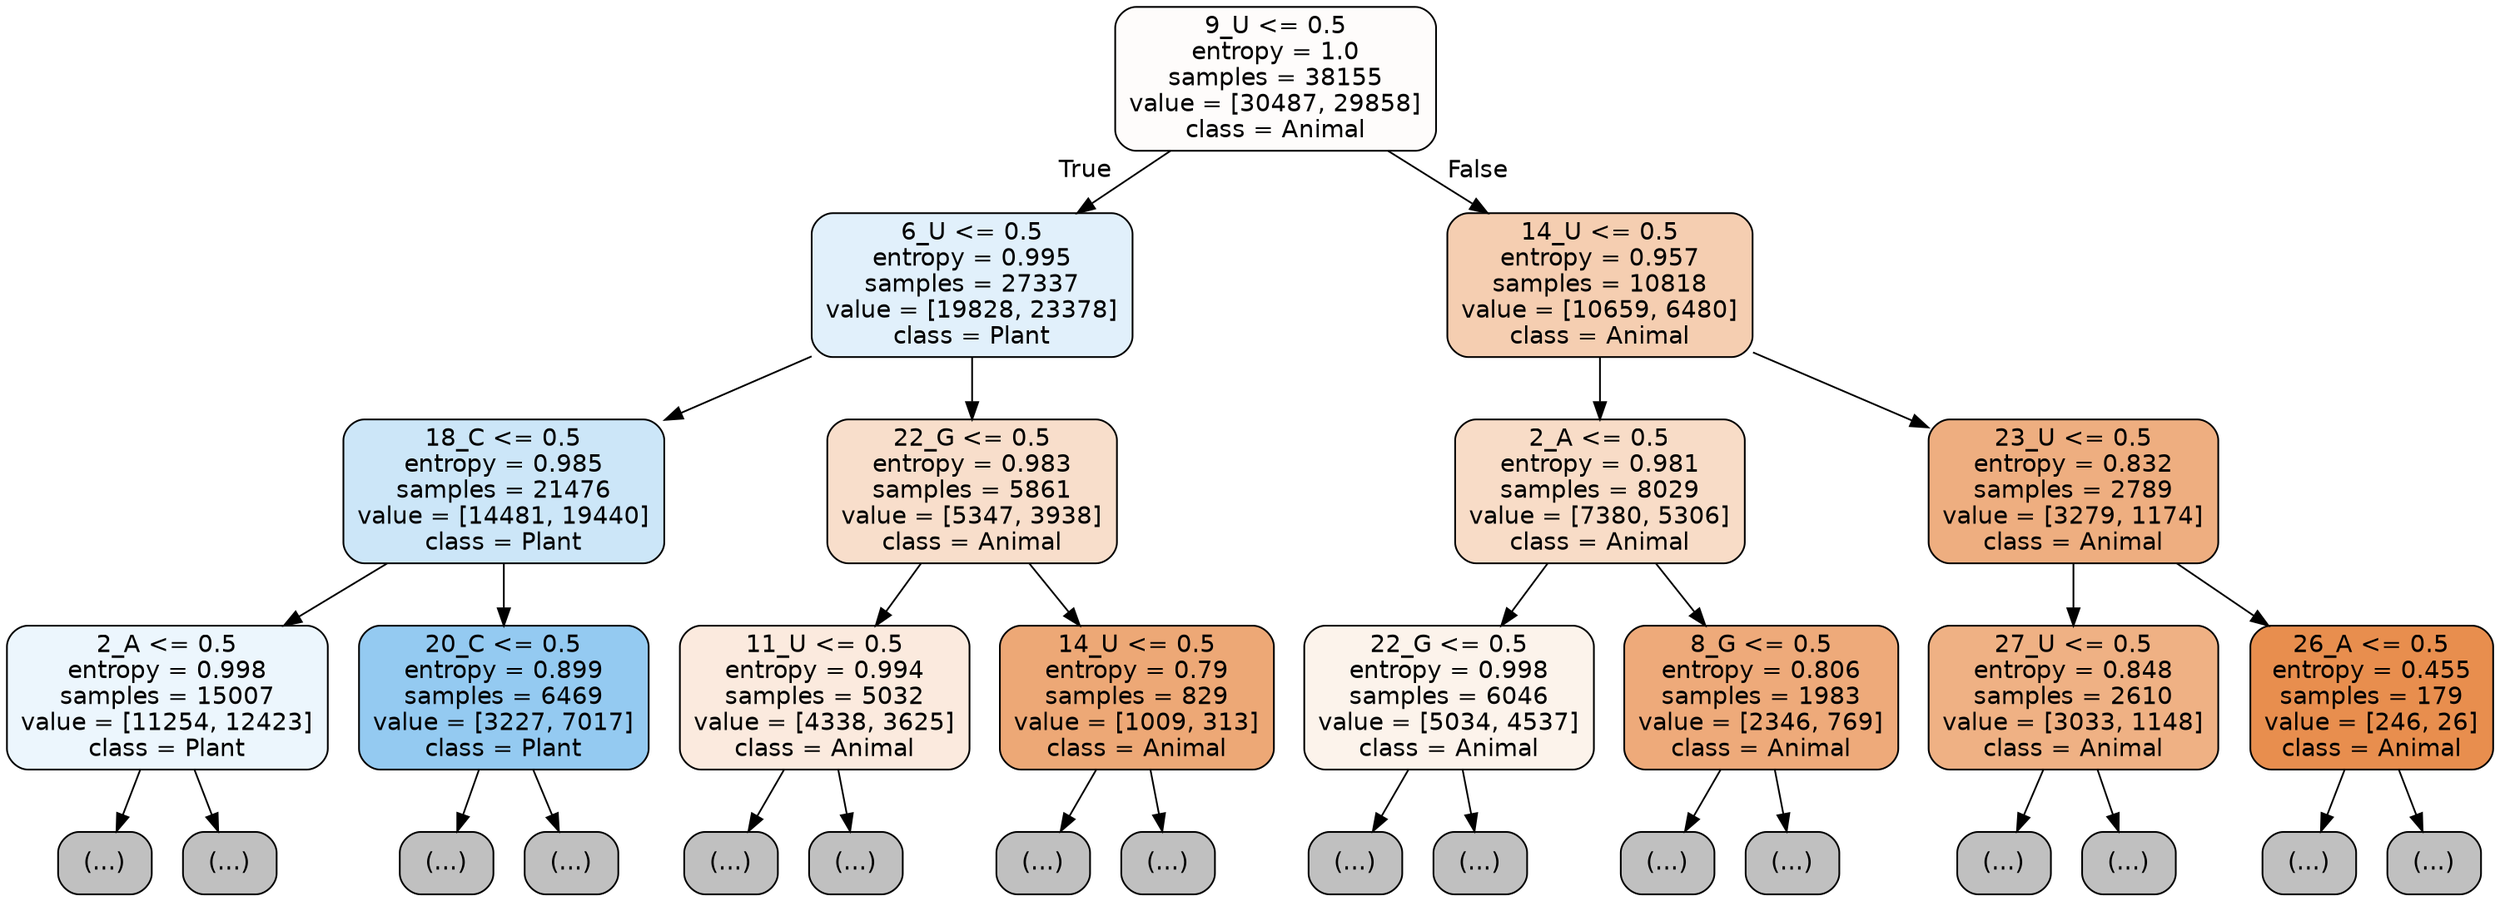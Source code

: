 digraph Tree {
node [shape=box, style="filled, rounded", color="black", fontname="helvetica"] ;
edge [fontname="helvetica"] ;
0 [label="9_U <= 0.5\nentropy = 1.0\nsamples = 38155\nvalue = [30487, 29858]\nclass = Animal", fillcolor="#fefcfb"] ;
1 [label="6_U <= 0.5\nentropy = 0.995\nsamples = 27337\nvalue = [19828, 23378]\nclass = Plant", fillcolor="#e1f0fb"] ;
0 -> 1 [labeldistance=2.5, labelangle=45, headlabel="True"] ;
2 [label="18_C <= 0.5\nentropy = 0.985\nsamples = 21476\nvalue = [14481, 19440]\nclass = Plant", fillcolor="#cce6f8"] ;
1 -> 2 ;
3 [label="2_A <= 0.5\nentropy = 0.998\nsamples = 15007\nvalue = [11254, 12423]\nclass = Plant", fillcolor="#ecf6fd"] ;
2 -> 3 ;
4 [label="(...)", fillcolor="#C0C0C0"] ;
3 -> 4 ;
5225 [label="(...)", fillcolor="#C0C0C0"] ;
3 -> 5225 ;
6886 [label="20_C <= 0.5\nentropy = 0.899\nsamples = 6469\nvalue = [3227, 7017]\nclass = Plant", fillcolor="#94caf1"] ;
2 -> 6886 ;
6887 [label="(...)", fillcolor="#C0C0C0"] ;
6886 -> 6887 ;
8566 [label="(...)", fillcolor="#C0C0C0"] ;
6886 -> 8566 ;
9063 [label="22_G <= 0.5\nentropy = 0.983\nsamples = 5861\nvalue = [5347, 3938]\nclass = Animal", fillcolor="#f8decb"] ;
1 -> 9063 ;
9064 [label="11_U <= 0.5\nentropy = 0.994\nsamples = 5032\nvalue = [4338, 3625]\nclass = Animal", fillcolor="#fbeade"] ;
9063 -> 9064 ;
9065 [label="(...)", fillcolor="#C0C0C0"] ;
9064 -> 9065 ;
11038 [label="(...)", fillcolor="#C0C0C0"] ;
9064 -> 11038 ;
11837 [label="14_U <= 0.5\nentropy = 0.79\nsamples = 829\nvalue = [1009, 313]\nclass = Animal", fillcolor="#eda876"] ;
9063 -> 11837 ;
11838 [label="(...)", fillcolor="#C0C0C0"] ;
11837 -> 11838 ;
12087 [label="(...)", fillcolor="#C0C0C0"] ;
11837 -> 12087 ;
12196 [label="14_U <= 0.5\nentropy = 0.957\nsamples = 10818\nvalue = [10659, 6480]\nclass = Animal", fillcolor="#f5ceb1"] ;
0 -> 12196 [labeldistance=2.5, labelangle=-45, headlabel="False"] ;
12197 [label="2_A <= 0.5\nentropy = 0.981\nsamples = 8029\nvalue = [7380, 5306]\nclass = Animal", fillcolor="#f8dcc7"] ;
12196 -> 12197 ;
12198 [label="22_G <= 0.5\nentropy = 0.998\nsamples = 6046\nvalue = [5034, 4537]\nclass = Animal", fillcolor="#fcf3eb"] ;
12197 -> 12198 ;
12199 [label="(...)", fillcolor="#C0C0C0"] ;
12198 -> 12199 ;
14540 [label="(...)", fillcolor="#C0C0C0"] ;
12198 -> 14540 ;
14845 [label="8_G <= 0.5\nentropy = 0.806\nsamples = 1983\nvalue = [2346, 769]\nclass = Animal", fillcolor="#eeaa7a"] ;
12197 -> 14845 ;
14846 [label="(...)", fillcolor="#C0C0C0"] ;
14845 -> 14846 ;
15531 [label="(...)", fillcolor="#C0C0C0"] ;
14845 -> 15531 ;
15738 [label="23_U <= 0.5\nentropy = 0.832\nsamples = 2789\nvalue = [3279, 1174]\nclass = Animal", fillcolor="#eeae80"] ;
12196 -> 15738 ;
15739 [label="27_U <= 0.5\nentropy = 0.848\nsamples = 2610\nvalue = [3033, 1148]\nclass = Animal", fillcolor="#efb184"] ;
15738 -> 15739 ;
15740 [label="(...)", fillcolor="#C0C0C0"] ;
15739 -> 15740 ;
17069 [label="(...)", fillcolor="#C0C0C0"] ;
15739 -> 17069 ;
17070 [label="26_A <= 0.5\nentropy = 0.455\nsamples = 179\nvalue = [246, 26]\nclass = Animal", fillcolor="#e88e4e"] ;
15738 -> 17070 ;
17071 [label="(...)", fillcolor="#C0C0C0"] ;
17070 -> 17071 ;
17130 [label="(...)", fillcolor="#C0C0C0"] ;
17070 -> 17130 ;
}